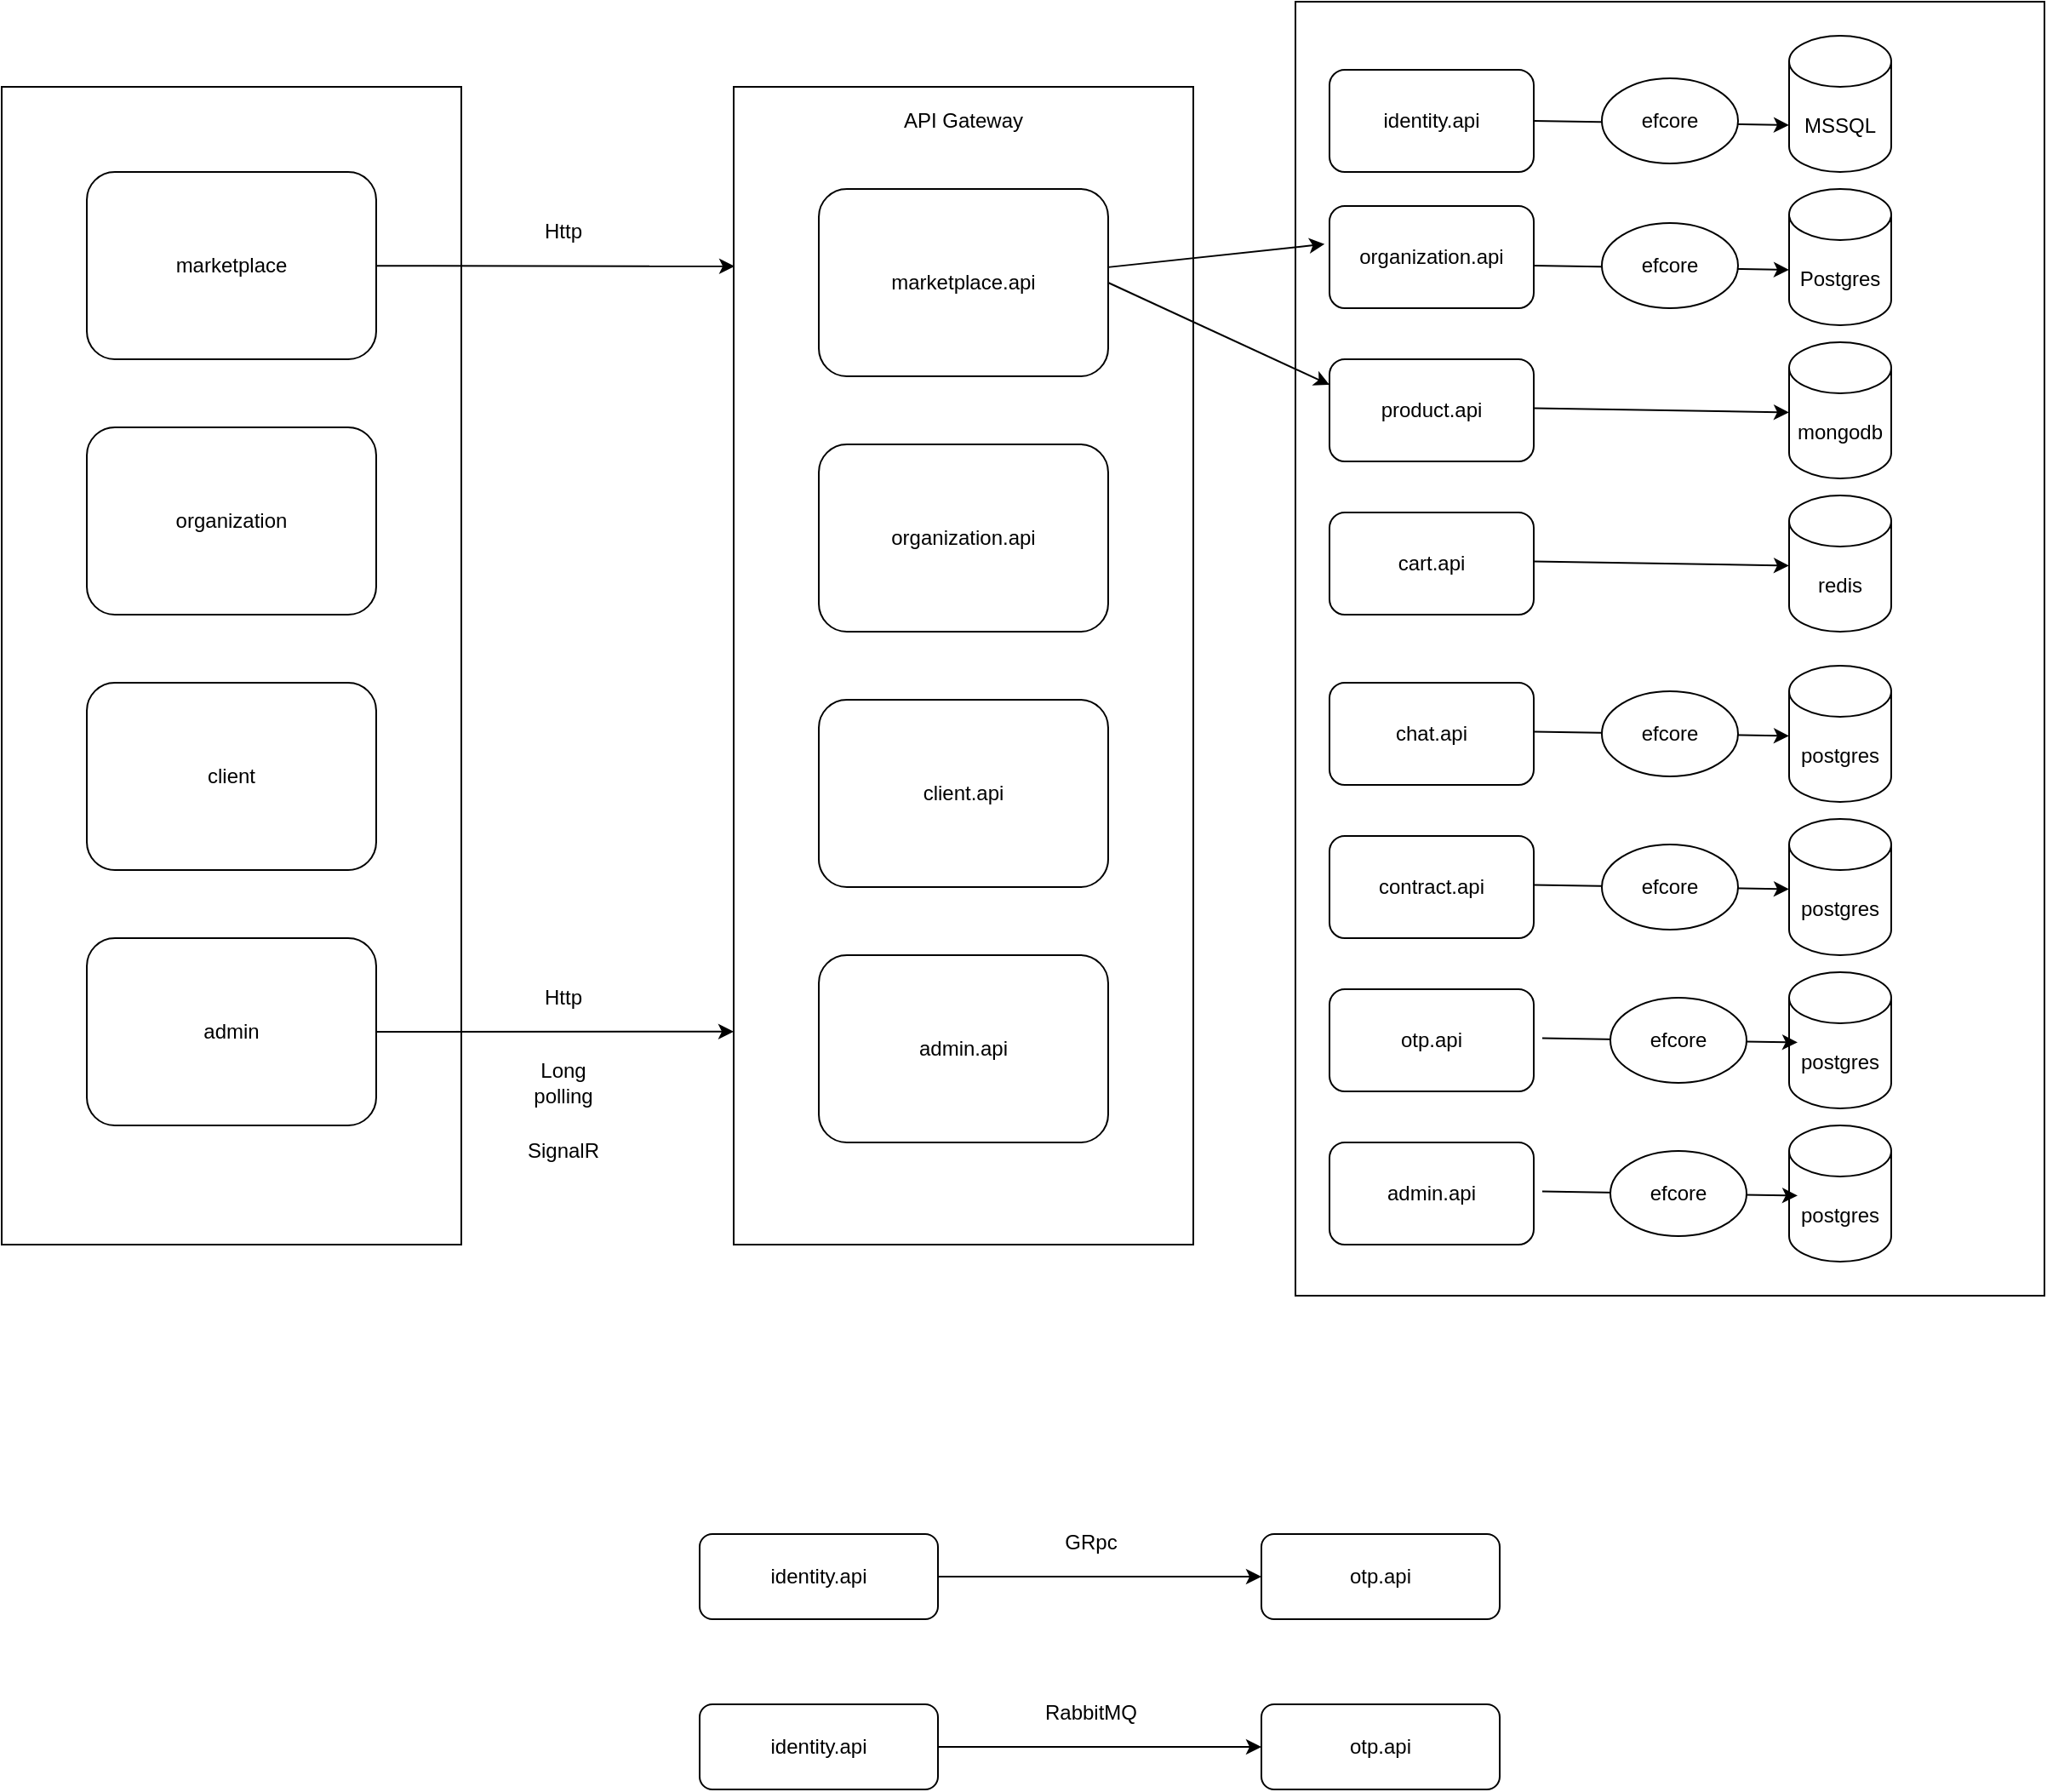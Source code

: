 <mxfile>
    <diagram id="KbsEcJTctofmdc8YX4It" name="Page-1">
        <mxGraphModel dx="1445" dy="422" grid="1" gridSize="10" guides="1" tooltips="1" connect="1" arrows="1" fold="1" page="1" pageScale="1" pageWidth="850" pageHeight="1100" math="0" shadow="0">
            <root>
                <mxCell id="0"/>
                <mxCell id="1" parent="0"/>
                <mxCell id="4" value="" style="rounded=0;whiteSpace=wrap;html=1;" parent="1" vertex="1">
                    <mxGeometry x="360" y="110" width="440" height="760" as="geometry"/>
                </mxCell>
                <mxCell id="6" style="edgeStyle=none;html=1;exitX=1;exitY=0.5;exitDx=0;exitDy=0;entryX=0;entryY=0;entryDx=0;entryDy=52.5;entryPerimeter=0;" parent="1" source="2" target="5" edge="1">
                    <mxGeometry relative="1" as="geometry"/>
                </mxCell>
                <mxCell id="2" value="identity.api" style="rounded=1;whiteSpace=wrap;html=1;" parent="1" vertex="1">
                    <mxGeometry x="380" y="150" width="120" height="60" as="geometry"/>
                </mxCell>
                <mxCell id="5" value="MSSQL" style="shape=cylinder3;whiteSpace=wrap;html=1;boundedLbl=1;backgroundOutline=1;size=15;" parent="1" vertex="1">
                    <mxGeometry x="650" y="130" width="60" height="80" as="geometry"/>
                </mxCell>
                <mxCell id="7" value="efcore" style="ellipse;whiteSpace=wrap;html=1;" parent="1" vertex="1">
                    <mxGeometry x="540" y="155" width="80" height="50" as="geometry"/>
                </mxCell>
                <mxCell id="8" value="organization.api" style="rounded=1;whiteSpace=wrap;html=1;" parent="1" vertex="1">
                    <mxGeometry x="380" y="230" width="120" height="60" as="geometry"/>
                </mxCell>
                <mxCell id="9" value="Postgres" style="shape=cylinder3;whiteSpace=wrap;html=1;boundedLbl=1;backgroundOutline=1;size=15;" parent="1" vertex="1">
                    <mxGeometry x="650" y="220" width="60" height="80" as="geometry"/>
                </mxCell>
                <mxCell id="10" style="edgeStyle=none;html=1;exitX=1;exitY=0.5;exitDx=0;exitDy=0;entryX=0;entryY=0;entryDx=0;entryDy=52.5;entryPerimeter=0;" parent="1" edge="1">
                    <mxGeometry relative="1" as="geometry">
                        <mxPoint x="500" y="265" as="sourcePoint"/>
                        <mxPoint x="650" y="267.5" as="targetPoint"/>
                    </mxGeometry>
                </mxCell>
                <mxCell id="11" value="efcore" style="ellipse;whiteSpace=wrap;html=1;" parent="1" vertex="1">
                    <mxGeometry x="540" y="240" width="80" height="50" as="geometry"/>
                </mxCell>
                <mxCell id="12" value="product.api" style="rounded=1;whiteSpace=wrap;html=1;" parent="1" vertex="1">
                    <mxGeometry x="380" y="320" width="120" height="60" as="geometry"/>
                </mxCell>
                <mxCell id="13" value="mongodb" style="shape=cylinder3;whiteSpace=wrap;html=1;boundedLbl=1;backgroundOutline=1;size=15;" parent="1" vertex="1">
                    <mxGeometry x="650" y="310" width="60" height="80" as="geometry"/>
                </mxCell>
                <mxCell id="15" style="edgeStyle=none;html=1;exitX=1;exitY=0.5;exitDx=0;exitDy=0;entryX=0;entryY=0;entryDx=0;entryDy=52.5;entryPerimeter=0;" parent="1" edge="1">
                    <mxGeometry relative="1" as="geometry">
                        <mxPoint x="500" y="348.75" as="sourcePoint"/>
                        <mxPoint x="650" y="351.25" as="targetPoint"/>
                    </mxGeometry>
                </mxCell>
                <mxCell id="16" value="cart.api" style="rounded=1;whiteSpace=wrap;html=1;" parent="1" vertex="1">
                    <mxGeometry x="380" y="410" width="120" height="60" as="geometry"/>
                </mxCell>
                <mxCell id="17" value="redis" style="shape=cylinder3;whiteSpace=wrap;html=1;boundedLbl=1;backgroundOutline=1;size=15;" parent="1" vertex="1">
                    <mxGeometry x="650" y="400" width="60" height="80" as="geometry"/>
                </mxCell>
                <mxCell id="18" style="edgeStyle=none;html=1;exitX=1;exitY=0.5;exitDx=0;exitDy=0;entryX=0;entryY=0;entryDx=0;entryDy=52.5;entryPerimeter=0;" parent="1" edge="1">
                    <mxGeometry relative="1" as="geometry">
                        <mxPoint x="500" y="438.75" as="sourcePoint"/>
                        <mxPoint x="650" y="441.25" as="targetPoint"/>
                    </mxGeometry>
                </mxCell>
                <mxCell id="19" value="chat.api" style="rounded=1;whiteSpace=wrap;html=1;" parent="1" vertex="1">
                    <mxGeometry x="380" y="510" width="120" height="60" as="geometry"/>
                </mxCell>
                <mxCell id="20" value="postgres" style="shape=cylinder3;whiteSpace=wrap;html=1;boundedLbl=1;backgroundOutline=1;size=15;" parent="1" vertex="1">
                    <mxGeometry x="650" y="500" width="60" height="80" as="geometry"/>
                </mxCell>
                <mxCell id="21" style="edgeStyle=none;html=1;exitX=1;exitY=0.5;exitDx=0;exitDy=0;entryX=0;entryY=0;entryDx=0;entryDy=52.5;entryPerimeter=0;" parent="1" edge="1">
                    <mxGeometry relative="1" as="geometry">
                        <mxPoint x="500" y="538.75" as="sourcePoint"/>
                        <mxPoint x="650" y="541.25" as="targetPoint"/>
                    </mxGeometry>
                </mxCell>
                <mxCell id="25" value="efcore" style="ellipse;whiteSpace=wrap;html=1;" parent="1" vertex="1">
                    <mxGeometry x="540" y="515" width="80" height="50" as="geometry"/>
                </mxCell>
                <mxCell id="26" value="contract.api" style="rounded=1;whiteSpace=wrap;html=1;" parent="1" vertex="1">
                    <mxGeometry x="380" y="600" width="120" height="60" as="geometry"/>
                </mxCell>
                <mxCell id="27" value="postgres" style="shape=cylinder3;whiteSpace=wrap;html=1;boundedLbl=1;backgroundOutline=1;size=15;" parent="1" vertex="1">
                    <mxGeometry x="650" y="590" width="60" height="80" as="geometry"/>
                </mxCell>
                <mxCell id="28" style="edgeStyle=none;html=1;exitX=1;exitY=0.5;exitDx=0;exitDy=0;entryX=0;entryY=0;entryDx=0;entryDy=52.5;entryPerimeter=0;" parent="1" edge="1">
                    <mxGeometry relative="1" as="geometry">
                        <mxPoint x="500" y="628.75" as="sourcePoint"/>
                        <mxPoint x="650" y="631.25" as="targetPoint"/>
                    </mxGeometry>
                </mxCell>
                <mxCell id="29" value="efcore" style="ellipse;whiteSpace=wrap;html=1;" parent="1" vertex="1">
                    <mxGeometry x="540" y="605" width="80" height="50" as="geometry"/>
                </mxCell>
                <mxCell id="30" value="otp.api" style="rounded=1;whiteSpace=wrap;html=1;" parent="1" vertex="1">
                    <mxGeometry x="380" y="690" width="120" height="60" as="geometry"/>
                </mxCell>
                <mxCell id="31" value="postgres" style="shape=cylinder3;whiteSpace=wrap;html=1;boundedLbl=1;backgroundOutline=1;size=15;" parent="1" vertex="1">
                    <mxGeometry x="650" y="680" width="60" height="80" as="geometry"/>
                </mxCell>
                <mxCell id="33" value="" style="rounded=0;whiteSpace=wrap;html=1;" parent="1" vertex="1">
                    <mxGeometry x="30" y="160" width="270" height="680" as="geometry"/>
                </mxCell>
                <mxCell id="34" value="organization.api" style="rounded=1;whiteSpace=wrap;html=1;" parent="1" vertex="1">
                    <mxGeometry x="80" y="370" width="170" height="110" as="geometry"/>
                </mxCell>
                <mxCell id="35" value="client.api" style="rounded=1;whiteSpace=wrap;html=1;" parent="1" vertex="1">
                    <mxGeometry x="80" y="520" width="170" height="110" as="geometry"/>
                </mxCell>
                <mxCell id="36" value="admin.api" style="rounded=1;whiteSpace=wrap;html=1;" parent="1" vertex="1">
                    <mxGeometry x="80" y="670" width="170" height="110" as="geometry"/>
                </mxCell>
                <mxCell id="61" style="edgeStyle=none;html=1;entryX=-0.024;entryY=0.373;entryDx=0;entryDy=0;entryPerimeter=0;" edge="1" parent="1" source="37" target="8">
                    <mxGeometry relative="1" as="geometry"/>
                </mxCell>
                <mxCell id="62" style="edgeStyle=none;html=1;exitX=1;exitY=0.5;exitDx=0;exitDy=0;entryX=0;entryY=0.25;entryDx=0;entryDy=0;" edge="1" parent="1" source="37" target="12">
                    <mxGeometry relative="1" as="geometry"/>
                </mxCell>
                <mxCell id="37" value="marketplace.api" style="rounded=1;whiteSpace=wrap;html=1;" parent="1" vertex="1">
                    <mxGeometry x="80" y="220" width="170" height="110" as="geometry"/>
                </mxCell>
                <mxCell id="41" style="edgeStyle=none;html=1;exitX=1;exitY=0.5;exitDx=0;exitDy=0;entryX=0;entryY=0;entryDx=0;entryDy=52.5;entryPerimeter=0;" parent="1" edge="1">
                    <mxGeometry relative="1" as="geometry">
                        <mxPoint x="505" y="718.75" as="sourcePoint"/>
                        <mxPoint x="655" y="721.25" as="targetPoint"/>
                    </mxGeometry>
                </mxCell>
                <mxCell id="42" value="efcore" style="ellipse;whiteSpace=wrap;html=1;" parent="1" vertex="1">
                    <mxGeometry x="545" y="695" width="80" height="50" as="geometry"/>
                </mxCell>
                <mxCell id="43" value="admin.api" style="rounded=1;whiteSpace=wrap;html=1;" parent="1" vertex="1">
                    <mxGeometry x="380" y="780" width="120" height="60" as="geometry"/>
                </mxCell>
                <mxCell id="44" value="postgres" style="shape=cylinder3;whiteSpace=wrap;html=1;boundedLbl=1;backgroundOutline=1;size=15;" parent="1" vertex="1">
                    <mxGeometry x="650" y="770" width="60" height="80" as="geometry"/>
                </mxCell>
                <mxCell id="45" style="edgeStyle=none;html=1;exitX=1;exitY=0.5;exitDx=0;exitDy=0;entryX=0;entryY=0;entryDx=0;entryDy=52.5;entryPerimeter=0;" parent="1" edge="1">
                    <mxGeometry relative="1" as="geometry">
                        <mxPoint x="505" y="808.75" as="sourcePoint"/>
                        <mxPoint x="655" y="811.25" as="targetPoint"/>
                    </mxGeometry>
                </mxCell>
                <mxCell id="46" value="efcore" style="ellipse;whiteSpace=wrap;html=1;" parent="1" vertex="1">
                    <mxGeometry x="545" y="785" width="80" height="50" as="geometry"/>
                </mxCell>
                <mxCell id="47" value="otp.api" style="rounded=1;whiteSpace=wrap;html=1;" parent="1" vertex="1">
                    <mxGeometry x="340" y="1010" width="140" height="50" as="geometry"/>
                </mxCell>
                <mxCell id="49" style="edgeStyle=none;html=1;entryX=0;entryY=0.5;entryDx=0;entryDy=0;" parent="1" source="48" target="47" edge="1">
                    <mxGeometry relative="1" as="geometry"/>
                </mxCell>
                <mxCell id="48" value="identity.api" style="rounded=1;whiteSpace=wrap;html=1;" parent="1" vertex="1">
                    <mxGeometry x="10" y="1010" width="140" height="50" as="geometry"/>
                </mxCell>
                <mxCell id="50" value="GRpc" style="text;html=1;strokeColor=none;fillColor=none;align=center;verticalAlign=middle;whiteSpace=wrap;rounded=0;" parent="1" vertex="1">
                    <mxGeometry x="210" y="1000" width="60" height="30" as="geometry"/>
                </mxCell>
                <mxCell id="51" value="otp.api" style="rounded=1;whiteSpace=wrap;html=1;" parent="1" vertex="1">
                    <mxGeometry x="340" y="1110" width="140" height="50" as="geometry"/>
                </mxCell>
                <mxCell id="52" style="edgeStyle=none;html=1;entryX=0;entryY=0.5;entryDx=0;entryDy=0;" parent="1" source="53" target="51" edge="1">
                    <mxGeometry relative="1" as="geometry"/>
                </mxCell>
                <mxCell id="53" value="identity.api" style="rounded=1;whiteSpace=wrap;html=1;" parent="1" vertex="1">
                    <mxGeometry x="10" y="1110" width="140" height="50" as="geometry"/>
                </mxCell>
                <mxCell id="54" value="RabbitMQ" style="text;html=1;strokeColor=none;fillColor=none;align=center;verticalAlign=middle;whiteSpace=wrap;rounded=0;" parent="1" vertex="1">
                    <mxGeometry x="210" y="1100" width="60" height="30" as="geometry"/>
                </mxCell>
                <mxCell id="55" value="" style="rounded=0;whiteSpace=wrap;html=1;" vertex="1" parent="1">
                    <mxGeometry x="-400" y="160" width="270" height="680" as="geometry"/>
                </mxCell>
                <mxCell id="56" value="organization" style="rounded=1;whiteSpace=wrap;html=1;" vertex="1" parent="1">
                    <mxGeometry x="-350" y="360" width="170" height="110" as="geometry"/>
                </mxCell>
                <mxCell id="57" value="client" style="rounded=1;whiteSpace=wrap;html=1;" vertex="1" parent="1">
                    <mxGeometry x="-350" y="510" width="170" height="110" as="geometry"/>
                </mxCell>
                <mxCell id="65" style="edgeStyle=none;html=1;entryX=0;entryY=0.816;entryDx=0;entryDy=0;entryPerimeter=0;" edge="1" parent="1" source="58" target="33">
                    <mxGeometry relative="1" as="geometry"/>
                </mxCell>
                <mxCell id="58" value="admin" style="rounded=1;whiteSpace=wrap;html=1;" vertex="1" parent="1">
                    <mxGeometry x="-350" y="660" width="170" height="110" as="geometry"/>
                </mxCell>
                <mxCell id="63" style="edgeStyle=none;html=1;entryX=0.002;entryY=0.155;entryDx=0;entryDy=0;entryPerimeter=0;" edge="1" parent="1" source="59" target="33">
                    <mxGeometry relative="1" as="geometry"/>
                </mxCell>
                <mxCell id="59" value="marketplace" style="rounded=1;whiteSpace=wrap;html=1;" vertex="1" parent="1">
                    <mxGeometry x="-350" y="210" width="170" height="110" as="geometry"/>
                </mxCell>
                <mxCell id="60" value="API Gateway" style="text;html=1;strokeColor=none;fillColor=none;align=center;verticalAlign=middle;whiteSpace=wrap;rounded=0;" vertex="1" parent="1">
                    <mxGeometry x="110" y="155" width="110" height="50" as="geometry"/>
                </mxCell>
                <mxCell id="64" value="Http" style="text;html=1;strokeColor=none;fillColor=none;align=center;verticalAlign=middle;whiteSpace=wrap;rounded=0;" vertex="1" parent="1">
                    <mxGeometry x="-100" y="230" width="60" height="30" as="geometry"/>
                </mxCell>
                <mxCell id="66" value="Http" style="text;html=1;strokeColor=none;fillColor=none;align=center;verticalAlign=middle;whiteSpace=wrap;rounded=0;" vertex="1" parent="1">
                    <mxGeometry x="-100" y="680" width="60" height="30" as="geometry"/>
                </mxCell>
                <mxCell id="67" value="Long polling" style="text;html=1;strokeColor=none;fillColor=none;align=center;verticalAlign=middle;whiteSpace=wrap;rounded=0;" vertex="1" parent="1">
                    <mxGeometry x="-100" y="730" width="60" height="30" as="geometry"/>
                </mxCell>
                <mxCell id="68" value="SignalR" style="text;html=1;strokeColor=none;fillColor=none;align=center;verticalAlign=middle;whiteSpace=wrap;rounded=0;" vertex="1" parent="1">
                    <mxGeometry x="-100" y="770" width="60" height="30" as="geometry"/>
                </mxCell>
            </root>
        </mxGraphModel>
    </diagram>
</mxfile>
